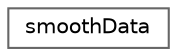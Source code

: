 digraph "Graphical Class Hierarchy"
{
 // LATEX_PDF_SIZE
  bgcolor="transparent";
  edge [fontname=Helvetica,fontsize=10,labelfontname=Helvetica,labelfontsize=10];
  node [fontname=Helvetica,fontsize=10,shape=box,height=0.2,width=0.4];
  rankdir="LR";
  Node0 [id="Node000000",label="smoothData",height=0.2,width=0.4,color="grey40", fillcolor="white", style="filled",URL="$classFoam_1_1smoothData.html",tooltip="Helper class used by the fvc::smooth and fvc::spread functions."];
}

